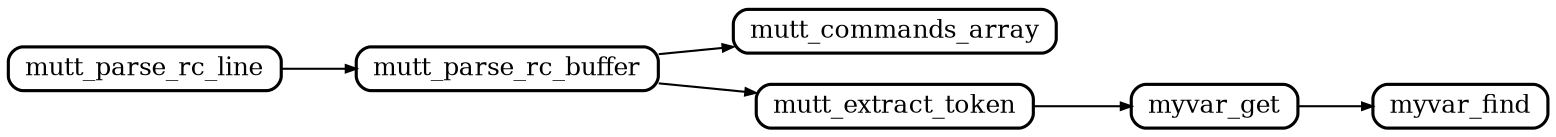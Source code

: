 digraph callgraph {
	graph [
		rankdir="LR"
		nodesep="0.2"
		ranksep="0.5"
		compound="true"
	]

	node [
		shape="Mrecord"
		fontsize="12"
		fillcolor="#ffffff"
		style="filled"
		height="0.2"
		penwidth="1.5"
		color="black"
	]

	edge [
		penwidth="1.0"
		arrowsize="0.5"
	]

	mutt_parse_rc_line
	mutt_parse_rc_buffer
	mutt_commands_array
	mutt_extract_token
	myvar_get
	myvar_find

	mutt_extract_token -> myvar_get
	mutt_parse_rc_buffer -> mutt_commands_array
	mutt_parse_rc_buffer -> mutt_extract_token
	mutt_parse_rc_line -> mutt_parse_rc_buffer
	myvar_get -> myvar_find

}

